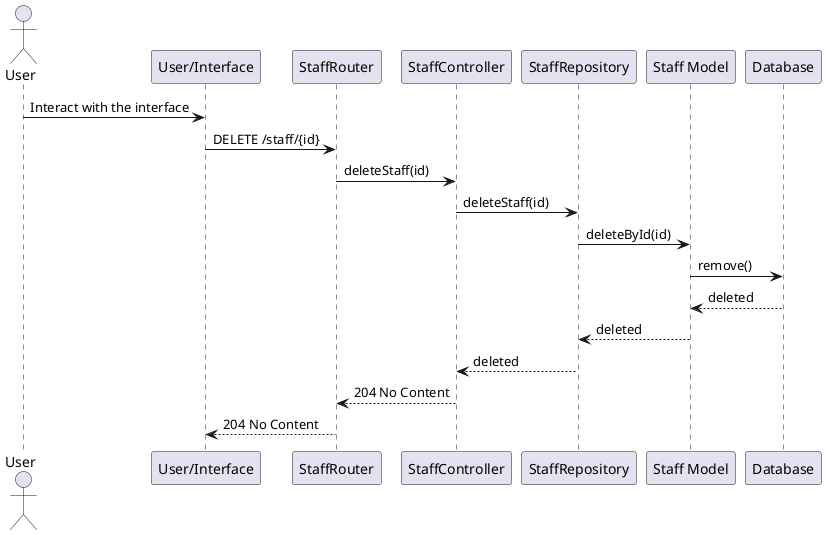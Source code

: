 @startuml
actor User
participant "User/Interface" as UI
participant "StaffRouter" as Router
participant "StaffController" as Controller
participant "StaffRepository" as Repository
participant "Staff Model" as Model
participant "Database" as DB

User -> UI: Interact with the interface
UI -> Router: DELETE /staff/{id}
Router -> Controller: deleteStaff(id)
Controller -> Repository: deleteStaff(id)
Repository -> Model: deleteById(id)
Model -> DB: remove()
DB --> Model: deleted
Model --> Repository: deleted
Repository --> Controller: deleted
Controller --> Router: 204 No Content
Router --> UI: 204 No Content
@enduml
